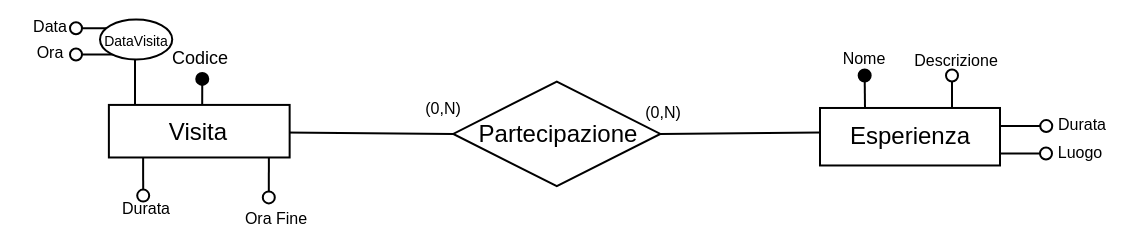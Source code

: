 <mxfile version="24.2.5" type="device">
  <diagram id="nKKd3QtlIbt0xHlbVClu" name="Pagina-1">
    <mxGraphModel dx="1050" dy="621" grid="1" gridSize="10" guides="1" tooltips="1" connect="1" arrows="1" fold="1" page="1" pageScale="1" pageWidth="827" pageHeight="1169" math="0" shadow="0">
      <root>
        <mxCell id="0" />
        <mxCell id="1" parent="0" />
        <mxCell id="uco9DxDFnT0rvYRBJsGG-12" value="&lt;span style=&quot;font-size: 8px;&quot;&gt;(0,N)&lt;/span&gt;" style="text;html=1;align=center;verticalAlign=middle;whiteSpace=wrap;rounded=1;strokeColor=none;glass=0;" parent="1" vertex="1">
          <mxGeometry x="249.99" y="176.51" width="22.5" height="6.75" as="geometry" />
        </mxCell>
        <mxCell id="uco9DxDFnT0rvYRBJsGG-13" value="&lt;font style=&quot;font-size: 8px;&quot;&gt;(0,N)&lt;/font&gt;" style="text;html=1;align=center;verticalAlign=middle;whiteSpace=wrap;rounded=1;strokeColor=none;glass=0;" parent="1" vertex="1">
          <mxGeometry x="360" y="178.26" width="22.5" height="6.75" as="geometry" />
        </mxCell>
        <mxCell id="uco9DxDFnT0rvYRBJsGG-14" value="" style="endArrow=none;html=1;rounded=0;entryX=1;entryY=0.5;entryDx=0;entryDy=0;exitX=0;exitY=0.5;exitDx=0;exitDy=0;" parent="1" source="uco9DxDFnT0rvYRBJsGG-15" edge="1">
          <mxGeometry width="50" height="50" relative="1" as="geometry">
            <mxPoint x="450.19" y="193.26" as="sourcePoint" />
            <mxPoint x="182" y="193.26" as="targetPoint" />
          </mxGeometry>
        </mxCell>
        <mxCell id="uco9DxDFnT0rvYRBJsGG-40" style="edgeStyle=orthogonalEdgeStyle;rounded=0;orthogonalLoop=1;jettySize=auto;html=1;exitX=0.25;exitY=0;exitDx=0;exitDy=0;endArrow=oval;endFill=1;" parent="1" source="uco9DxDFnT0rvYRBJsGG-43" edge="1">
          <mxGeometry relative="1" as="geometry">
            <mxPoint x="472.333" y="164.74" as="targetPoint" />
          </mxGeometry>
        </mxCell>
        <mxCell id="uco9DxDFnT0rvYRBJsGG-41" style="edgeStyle=orthogonalEdgeStyle;rounded=0;orthogonalLoop=1;jettySize=auto;html=1;exitX=0.75;exitY=0;exitDx=0;exitDy=0;endArrow=oval;endFill=0;" parent="1" source="uco9DxDFnT0rvYRBJsGG-43" edge="1">
          <mxGeometry relative="1" as="geometry">
            <mxPoint x="516" y="164.74" as="targetPoint" />
          </mxGeometry>
        </mxCell>
        <mxCell id="uco9DxDFnT0rvYRBJsGG-43" value="Esperienza" style="whiteSpace=wrap;html=1;align=center;" parent="1" vertex="1">
          <mxGeometry x="450" y="180.99" width="90" height="28.75" as="geometry" />
        </mxCell>
        <mxCell id="uco9DxDFnT0rvYRBJsGG-48" value="&lt;font style=&quot;font-size: 8px;&quot;&gt;Nome&lt;/font&gt;" style="text;html=1;align=center;verticalAlign=middle;whiteSpace=wrap;rounded=1;strokeColor=none;" parent="1" vertex="1">
          <mxGeometry x="451.63" y="144.76" width="40" height="20" as="geometry" />
        </mxCell>
        <mxCell id="uco9DxDFnT0rvYRBJsGG-49" value="&lt;font style=&quot;font-size: 8px;&quot;&gt;Descrizione&lt;/font&gt;" style="text;html=1;align=center;verticalAlign=middle;whiteSpace=wrap;rounded=1;strokeColor=none;" parent="1" vertex="1">
          <mxGeometry x="497.88" y="145.99" width="40" height="20" as="geometry" />
        </mxCell>
        <mxCell id="uco9DxDFnT0rvYRBJsGG-50" value="&lt;font style=&quot;font-size: 8px;&quot;&gt;Durata&lt;/font&gt;" style="text;html=1;align=center;verticalAlign=middle;whiteSpace=wrap;rounded=1;strokeColor=none;" parent="1" vertex="1">
          <mxGeometry x="561" y="178.24" width="40" height="20" as="geometry" />
        </mxCell>
        <mxCell id="uco9DxDFnT0rvYRBJsGG-63" value="&lt;font style=&quot;font-size: 8px;&quot;&gt;Luogo&lt;/font&gt;" style="text;html=1;align=center;verticalAlign=middle;whiteSpace=wrap;rounded=1;strokeColor=none;" parent="1" vertex="1">
          <mxGeometry x="560" y="191.74" width="40" height="20" as="geometry" />
        </mxCell>
        <mxCell id="uco9DxDFnT0rvYRBJsGG-107" style="edgeStyle=orthogonalEdgeStyle;rounded=0;orthogonalLoop=1;jettySize=auto;html=1;exitX=1;exitY=0.5;exitDx=0;exitDy=0;endArrow=oval;endFill=0;" parent="1" edge="1">
          <mxGeometry relative="1" as="geometry">
            <mxPoint x="540" y="190.04" as="sourcePoint" />
            <mxPoint x="563.12" y="190.04" as="targetPoint" />
          </mxGeometry>
        </mxCell>
        <mxCell id="uco9DxDFnT0rvYRBJsGG-108" style="edgeStyle=orthogonalEdgeStyle;rounded=0;orthogonalLoop=1;jettySize=auto;html=1;exitX=1;exitY=0.5;exitDx=0;exitDy=0;endArrow=oval;endFill=0;" parent="1" edge="1">
          <mxGeometry relative="1" as="geometry">
            <mxPoint x="540" y="203.74" as="sourcePoint" />
            <mxPoint x="563" y="203.74" as="targetPoint" />
            <Array as="points">
              <mxPoint x="556" y="203.74" />
            </Array>
          </mxGeometry>
        </mxCell>
        <mxCell id="uco9DxDFnT0rvYRBJsGG-196" value="" style="endArrow=none;html=1;rounded=0;entryX=1;entryY=0.5;entryDx=0;entryDy=0;exitX=0;exitY=0.5;exitDx=0;exitDy=0;" parent="1" target="uco9DxDFnT0rvYRBJsGG-15" edge="1">
          <mxGeometry width="50" height="50" relative="1" as="geometry">
            <mxPoint x="450.19" y="193.26" as="sourcePoint" />
            <mxPoint x="182" y="193.26" as="targetPoint" />
          </mxGeometry>
        </mxCell>
        <mxCell id="uco9DxDFnT0rvYRBJsGG-15" value="Partecipazione" style="shape=rhombus;perimeter=rhombusPerimeter;whiteSpace=wrap;html=1;align=center;" parent="1" vertex="1">
          <mxGeometry x="266.63" y="167.76" width="103.56" height="52.36" as="geometry" />
        </mxCell>
        <mxCell id="uIWVugsDQ7VNpBwRHG7O-1" value="&lt;font style=&quot;font-size: 8px;&quot;&gt;Ora&lt;/font&gt;" style="text;html=1;align=center;verticalAlign=middle;whiteSpace=wrap;rounded=1;strokeColor=none;glass=0;" vertex="1" parent="1">
          <mxGeometry x="40.0" y="144.36" width="50" height="15" as="geometry" />
        </mxCell>
        <mxCell id="uIWVugsDQ7VNpBwRHG7O-2" value="&lt;font style=&quot;font-size: 8px;&quot;&gt;Ora Fine&lt;/font&gt;" style="text;html=1;align=center;verticalAlign=middle;whiteSpace=wrap;rounded=1;strokeColor=none;glass=0;" vertex="1" parent="1">
          <mxGeometry x="156.58" y="225.68" width="42" height="19" as="geometry" />
        </mxCell>
        <mxCell id="uIWVugsDQ7VNpBwRHG7O-3" value="&lt;font style=&quot;font-size: 8px;&quot;&gt;Data&lt;/font&gt;" style="text;html=1;align=center;verticalAlign=middle;whiteSpace=wrap;rounded=1;strokeColor=none;glass=0;" vertex="1" parent="1">
          <mxGeometry x="40.0" y="131.8" width="50" height="15" as="geometry" />
        </mxCell>
        <mxCell id="uIWVugsDQ7VNpBwRHG7O-4" style="edgeStyle=orthogonalEdgeStyle;rounded=0;orthogonalLoop=1;jettySize=auto;html=1;exitX=0;exitY=0;exitDx=0;exitDy=0;endArrow=oval;endFill=0;" edge="1" parent="1">
          <mxGeometry relative="1" as="geometry">
            <mxPoint x="78" y="141.16" as="targetPoint" />
            <mxPoint x="97.38" y="141.16" as="sourcePoint" />
            <Array as="points" />
          </mxGeometry>
        </mxCell>
        <mxCell id="uIWVugsDQ7VNpBwRHG7O-5" style="edgeStyle=orthogonalEdgeStyle;rounded=0;orthogonalLoop=1;jettySize=auto;html=1;endArrow=oval;endFill=0;" edge="1" parent="1">
          <mxGeometry relative="1" as="geometry">
            <mxPoint x="78" y="154.28" as="targetPoint" />
            <mxPoint x="98" y="154.28" as="sourcePoint" />
            <Array as="points" />
          </mxGeometry>
        </mxCell>
        <mxCell id="uIWVugsDQ7VNpBwRHG7O-6" value="" style="endArrow=none;html=1;rounded=0;entryX=0.551;entryY=1.003;entryDx=0;entryDy=0;entryPerimeter=0;" edge="1" parent="1">
          <mxGeometry width="50" height="50" relative="1" as="geometry">
            <mxPoint x="107.5" y="179.9" as="sourcePoint" />
            <mxPoint x="107.5" y="156.84" as="targetPoint" />
          </mxGeometry>
        </mxCell>
        <mxCell id="uIWVugsDQ7VNpBwRHG7O-7" value="&lt;p style=&quot;line-height: 110%;&quot;&gt;&lt;font style=&quot;font-size: 7px;&quot;&gt;DataVisita&lt;/font&gt;&lt;/p&gt;" style="ellipse;whiteSpace=wrap;html=1;" vertex="1" parent="1">
          <mxGeometry x="90" y="136.78" width="36.12" height="20" as="geometry" />
        </mxCell>
        <mxCell id="uIWVugsDQ7VNpBwRHG7O-8" style="edgeStyle=orthogonalEdgeStyle;rounded=0;orthogonalLoop=1;jettySize=auto;html=1;exitX=1;exitY=0.5;exitDx=0;exitDy=0;endArrow=oval;endFill=0;" edge="1" parent="1">
          <mxGeometry relative="1" as="geometry">
            <mxPoint x="174.56" y="225.73" as="targetPoint" />
            <mxPoint x="174.44" y="205.745" as="sourcePoint" />
            <Array as="points">
              <mxPoint x="174.56" y="225.73" />
            </Array>
          </mxGeometry>
        </mxCell>
        <mxCell id="uIWVugsDQ7VNpBwRHG7O-9" value="&lt;font style=&quot;font-size: 8px;&quot;&gt;Durata&lt;/font&gt;" style="text;html=1;align=center;verticalAlign=middle;whiteSpace=wrap;rounded=1;strokeColor=none;glass=0;" vertex="1" parent="1">
          <mxGeometry x="88.08" y="221.78" width="50" height="17" as="geometry" />
        </mxCell>
        <mxCell id="uIWVugsDQ7VNpBwRHG7O-10" style="edgeStyle=orthogonalEdgeStyle;rounded=0;orthogonalLoop=1;jettySize=auto;html=1;exitX=1;exitY=0.5;exitDx=0;exitDy=0;endArrow=oval;endFill=0;" edge="1" parent="1">
          <mxGeometry relative="1" as="geometry">
            <mxPoint x="111.96" y="224.82" as="targetPoint" />
            <mxPoint x="111.55" y="204.4" as="sourcePoint" />
            <Array as="points">
              <mxPoint x="111.55" y="224.4" />
            </Array>
          </mxGeometry>
        </mxCell>
        <mxCell id="uIWVugsDQ7VNpBwRHG7O-11" style="edgeStyle=orthogonalEdgeStyle;rounded=0;orthogonalLoop=1;jettySize=auto;html=1;exitX=0.25;exitY=0;exitDx=0;exitDy=0;entryX=0.842;entryY=1.009;entryDx=0;entryDy=0;entryPerimeter=0;endArrow=oval;endFill=1;" edge="1" parent="1">
          <mxGeometry relative="1" as="geometry">
            <mxPoint x="138.13" y="179.46" as="sourcePoint" />
            <mxPoint x="141.13" y="166.46" as="targetPoint" />
          </mxGeometry>
        </mxCell>
        <mxCell id="uIWVugsDQ7VNpBwRHG7O-12" value="&lt;font style=&quot;font-size: 9px;&quot;&gt;Codice&lt;/font&gt;" style="text;html=1;align=center;verticalAlign=middle;whiteSpace=wrap;rounded=0;" vertex="1" parent="1">
          <mxGeometry x="119.63" y="146.801" width="40" height="17.314" as="geometry" />
        </mxCell>
        <mxCell id="uIWVugsDQ7VNpBwRHG7O-13" value="Visita" style="whiteSpace=wrap;html=1;align=center;" vertex="1" parent="1">
          <mxGeometry x="94.44" y="179.46" width="90.38" height="26.28" as="geometry" />
        </mxCell>
      </root>
    </mxGraphModel>
  </diagram>
</mxfile>
